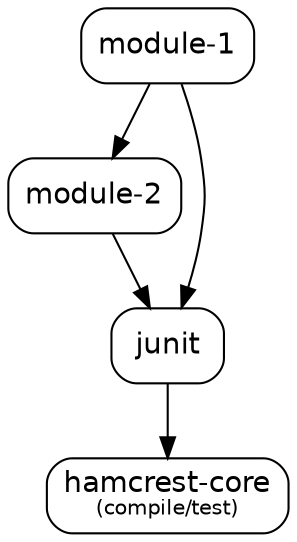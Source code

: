 digraph "merge-test" {
  node [shape="box",style="rounded",fontname="Helvetica",fontsize="14"]
  edge [fontsize="10",fontname="Helvetica"]

  // Node Definitions:
  "com.github.ferstl:module-1"[label=<module-1>]
  "com.github.ferstl:module-2"[label=<module-2>]
  "junit:junit"[label=<junit>]
  "org.hamcrest:hamcrest-core"[label=<hamcrest-core<font point-size="10"><br/>(compile/test)</font>>]

  // Edge Definitions:
  "com.github.ferstl:module-1" -> "com.github.ferstl:module-2"
  "junit:junit" -> "org.hamcrest:hamcrest-core"
  "com.github.ferstl:module-1" -> "junit:junit"
  "com.github.ferstl:module-2" -> "junit:junit"
}
